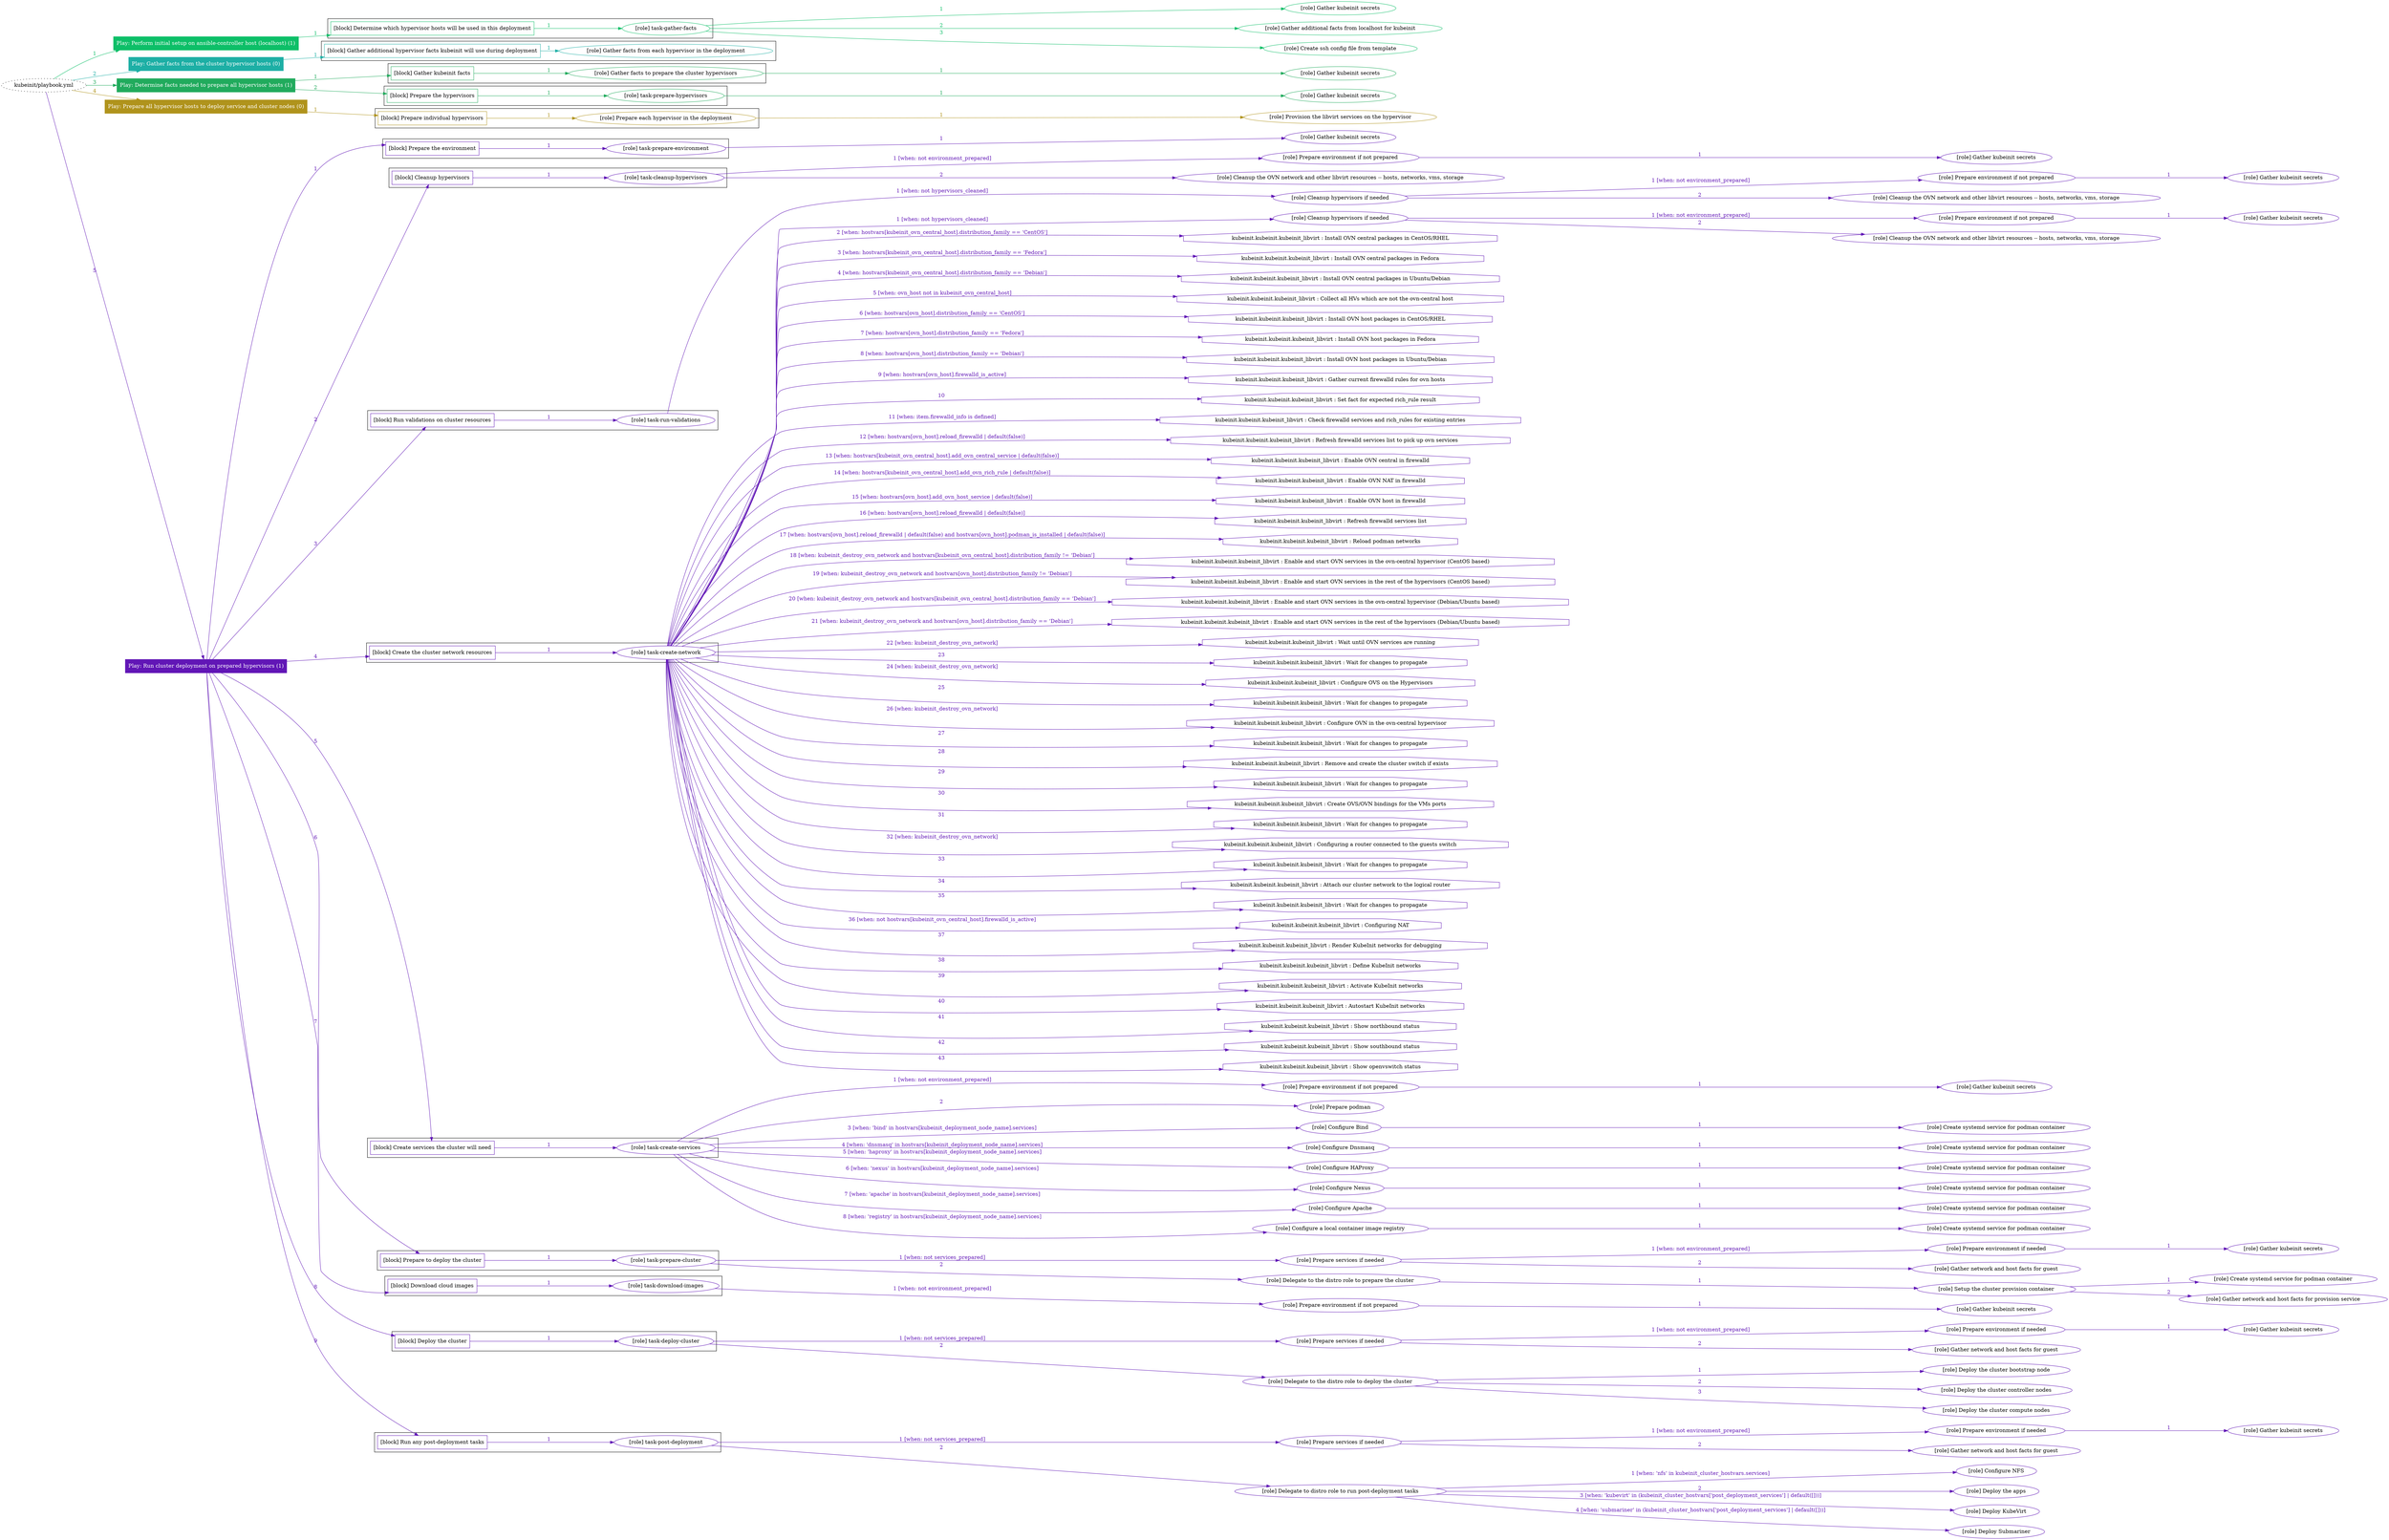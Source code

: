 digraph {
	graph [concentrate=true ordering=in rankdir=LR ratio=fill]
	edge [esep=5 sep=10]
	"kubeinit/playbook.yml" [URL="/home/runner/work/kubeinit/kubeinit/kubeinit/playbook.yml" id=playbook_20a620c6 style=dotted]
	play_f1a87ed6 [label="Play: Perform initial setup on ansible-controller host (localhost) (1)" URL="/home/runner/work/kubeinit/kubeinit/kubeinit/playbook.yml" color="#0dbf68" fontcolor="#ffffff" id=play_f1a87ed6 shape=box style=filled tooltip=localhost]
	"kubeinit/playbook.yml" -> play_f1a87ed6 [label="1 " color="#0dbf68" fontcolor="#0dbf68" id=edge_857baa4c labeltooltip="1 " tooltip="1 "]
	subgraph "Gather kubeinit secrets" {
		role_d7a49b61 [label="[role] Gather kubeinit secrets" URL="/home/runner/.ansible/collections/ansible_collections/kubeinit/kubeinit/roles/kubeinit_prepare/tasks/build_hypervisors_group.yml" color="#0dbf68" id=role_d7a49b61 tooltip="Gather kubeinit secrets"]
	}
	subgraph "Gather additional facts from localhost for kubeinit" {
		role_04887798 [label="[role] Gather additional facts from localhost for kubeinit" URL="/home/runner/.ansible/collections/ansible_collections/kubeinit/kubeinit/roles/kubeinit_prepare/tasks/build_hypervisors_group.yml" color="#0dbf68" id=role_04887798 tooltip="Gather additional facts from localhost for kubeinit"]
	}
	subgraph "Create ssh config file from template" {
		role_bab98cdc [label="[role] Create ssh config file from template" URL="/home/runner/.ansible/collections/ansible_collections/kubeinit/kubeinit/roles/kubeinit_prepare/tasks/build_hypervisors_group.yml" color="#0dbf68" id=role_bab98cdc tooltip="Create ssh config file from template"]
	}
	subgraph "task-gather-facts" {
		role_82d8a939 [label="[role] task-gather-facts" URL="/home/runner/work/kubeinit/kubeinit/kubeinit/playbook.yml" color="#0dbf68" id=role_82d8a939 tooltip="task-gather-facts"]
		role_82d8a939 -> role_d7a49b61 [label="1 " color="#0dbf68" fontcolor="#0dbf68" id=edge_cd4cbaf2 labeltooltip="1 " tooltip="1 "]
		role_82d8a939 -> role_04887798 [label="2 " color="#0dbf68" fontcolor="#0dbf68" id=edge_cb3a5ada labeltooltip="2 " tooltip="2 "]
		role_82d8a939 -> role_bab98cdc [label="3 " color="#0dbf68" fontcolor="#0dbf68" id=edge_6f1dd664 labeltooltip="3 " tooltip="3 "]
	}
	subgraph "Play: Perform initial setup on ansible-controller host (localhost) (1)" {
		play_f1a87ed6 -> block_356d109a [label=1 color="#0dbf68" fontcolor="#0dbf68" id=edge_e5e4a2d3 labeltooltip=1 tooltip=1]
		subgraph cluster_block_356d109a {
			block_356d109a [label="[block] Determine which hypervisor hosts will be used in this deployment" URL="/home/runner/work/kubeinit/kubeinit/kubeinit/playbook.yml" color="#0dbf68" id=block_356d109a labeltooltip="Determine which hypervisor hosts will be used in this deployment" shape=box tooltip="Determine which hypervisor hosts will be used in this deployment"]
			block_356d109a -> role_82d8a939 [label="1 " color="#0dbf68" fontcolor="#0dbf68" id=edge_a7815218 labeltooltip="1 " tooltip="1 "]
		}
	}
	play_204057fb [label="Play: Gather facts from the cluster hypervisor hosts (0)" URL="/home/runner/work/kubeinit/kubeinit/kubeinit/playbook.yml" color="#1dafa5" fontcolor="#ffffff" id=play_204057fb shape=box style=filled tooltip="Play: Gather facts from the cluster hypervisor hosts (0)"]
	"kubeinit/playbook.yml" -> play_204057fb [label="2 " color="#1dafa5" fontcolor="#1dafa5" id=edge_1c7c350a labeltooltip="2 " tooltip="2 "]
	subgraph "Gather facts from each hypervisor in the deployment" {
		role_ca868956 [label="[role] Gather facts from each hypervisor in the deployment" URL="/home/runner/work/kubeinit/kubeinit/kubeinit/playbook.yml" color="#1dafa5" id=role_ca868956 tooltip="Gather facts from each hypervisor in the deployment"]
	}
	subgraph "Play: Gather facts from the cluster hypervisor hosts (0)" {
		play_204057fb -> block_6ae8c24a [label=1 color="#1dafa5" fontcolor="#1dafa5" id=edge_0bd96571 labeltooltip=1 tooltip=1]
		subgraph cluster_block_6ae8c24a {
			block_6ae8c24a [label="[block] Gather additional hypervisor facts kubeinit will use during deployment" URL="/home/runner/work/kubeinit/kubeinit/kubeinit/playbook.yml" color="#1dafa5" id=block_6ae8c24a labeltooltip="Gather additional hypervisor facts kubeinit will use during deployment" shape=box tooltip="Gather additional hypervisor facts kubeinit will use during deployment"]
			block_6ae8c24a -> role_ca868956 [label="1 " color="#1dafa5" fontcolor="#1dafa5" id=edge_e1a09685 labeltooltip="1 " tooltip="1 "]
		}
	}
	play_31c57b19 [label="Play: Determine facts needed to prepare all hypervisor hosts (1)" URL="/home/runner/work/kubeinit/kubeinit/kubeinit/playbook.yml" color="#21ab5d" fontcolor="#ffffff" id=play_31c57b19 shape=box style=filled tooltip=localhost]
	"kubeinit/playbook.yml" -> play_31c57b19 [label="3 " color="#21ab5d" fontcolor="#21ab5d" id=edge_bbe67517 labeltooltip="3 " tooltip="3 "]
	subgraph "Gather kubeinit secrets" {
		role_6c93824a [label="[role] Gather kubeinit secrets" URL="/home/runner/.ansible/collections/ansible_collections/kubeinit/kubeinit/roles/kubeinit_prepare/tasks/gather_kubeinit_facts.yml" color="#21ab5d" id=role_6c93824a tooltip="Gather kubeinit secrets"]
	}
	subgraph "Gather facts to prepare the cluster hypervisors" {
		role_448e50de [label="[role] Gather facts to prepare the cluster hypervisors" URL="/home/runner/work/kubeinit/kubeinit/kubeinit/playbook.yml" color="#21ab5d" id=role_448e50de tooltip="Gather facts to prepare the cluster hypervisors"]
		role_448e50de -> role_6c93824a [label="1 " color="#21ab5d" fontcolor="#21ab5d" id=edge_82815f87 labeltooltip="1 " tooltip="1 "]
	}
	subgraph "Gather kubeinit secrets" {
		role_2f5088c8 [label="[role] Gather kubeinit secrets" URL="/home/runner/.ansible/collections/ansible_collections/kubeinit/kubeinit/roles/kubeinit_prepare/tasks/gather_kubeinit_facts.yml" color="#21ab5d" id=role_2f5088c8 tooltip="Gather kubeinit secrets"]
	}
	subgraph "task-prepare-hypervisors" {
		role_6e2674a5 [label="[role] task-prepare-hypervisors" URL="/home/runner/work/kubeinit/kubeinit/kubeinit/playbook.yml" color="#21ab5d" id=role_6e2674a5 tooltip="task-prepare-hypervisors"]
		role_6e2674a5 -> role_2f5088c8 [label="1 " color="#21ab5d" fontcolor="#21ab5d" id=edge_95c313ba labeltooltip="1 " tooltip="1 "]
	}
	subgraph "Play: Determine facts needed to prepare all hypervisor hosts (1)" {
		play_31c57b19 -> block_f5b64446 [label=1 color="#21ab5d" fontcolor="#21ab5d" id=edge_05c6c125 labeltooltip=1 tooltip=1]
		subgraph cluster_block_f5b64446 {
			block_f5b64446 [label="[block] Gather kubeinit facts" URL="/home/runner/work/kubeinit/kubeinit/kubeinit/playbook.yml" color="#21ab5d" id=block_f5b64446 labeltooltip="Gather kubeinit facts" shape=box tooltip="Gather kubeinit facts"]
			block_f5b64446 -> role_448e50de [label="1 " color="#21ab5d" fontcolor="#21ab5d" id=edge_86a1d79f labeltooltip="1 " tooltip="1 "]
		}
		play_31c57b19 -> block_c6aee93b [label=2 color="#21ab5d" fontcolor="#21ab5d" id=edge_b949ad6a labeltooltip=2 tooltip=2]
		subgraph cluster_block_c6aee93b {
			block_c6aee93b [label="[block] Prepare the hypervisors" URL="/home/runner/work/kubeinit/kubeinit/kubeinit/playbook.yml" color="#21ab5d" id=block_c6aee93b labeltooltip="Prepare the hypervisors" shape=box tooltip="Prepare the hypervisors"]
			block_c6aee93b -> role_6e2674a5 [label="1 " color="#21ab5d" fontcolor="#21ab5d" id=edge_8f9c6767 labeltooltip="1 " tooltip="1 "]
		}
	}
	play_2338d032 [label="Play: Prepare all hypervisor hosts to deploy service and cluster nodes (0)" URL="/home/runner/work/kubeinit/kubeinit/kubeinit/playbook.yml" color="#b0931c" fontcolor="#ffffff" id=play_2338d032 shape=box style=filled tooltip="Play: Prepare all hypervisor hosts to deploy service and cluster nodes (0)"]
	"kubeinit/playbook.yml" -> play_2338d032 [label="4 " color="#b0931c" fontcolor="#b0931c" id=edge_067a99f3 labeltooltip="4 " tooltip="4 "]
	subgraph "Provision the libvirt services on the hypervisor" {
		role_59ca1416 [label="[role] Provision the libvirt services on the hypervisor" URL="/home/runner/.ansible/collections/ansible_collections/kubeinit/kubeinit/roles/kubeinit_prepare/tasks/prepare_hypervisor.yml" color="#b0931c" id=role_59ca1416 tooltip="Provision the libvirt services on the hypervisor"]
	}
	subgraph "Prepare each hypervisor in the deployment" {
		role_76600739 [label="[role] Prepare each hypervisor in the deployment" URL="/home/runner/work/kubeinit/kubeinit/kubeinit/playbook.yml" color="#b0931c" id=role_76600739 tooltip="Prepare each hypervisor in the deployment"]
		role_76600739 -> role_59ca1416 [label="1 " color="#b0931c" fontcolor="#b0931c" id=edge_1f61e524 labeltooltip="1 " tooltip="1 "]
	}
	subgraph "Play: Prepare all hypervisor hosts to deploy service and cluster nodes (0)" {
		play_2338d032 -> block_7628aa46 [label=1 color="#b0931c" fontcolor="#b0931c" id=edge_fe93504d labeltooltip=1 tooltip=1]
		subgraph cluster_block_7628aa46 {
			block_7628aa46 [label="[block] Prepare individual hypervisors" URL="/home/runner/work/kubeinit/kubeinit/kubeinit/playbook.yml" color="#b0931c" id=block_7628aa46 labeltooltip="Prepare individual hypervisors" shape=box tooltip="Prepare individual hypervisors"]
			block_7628aa46 -> role_76600739 [label="1 " color="#b0931c" fontcolor="#b0931c" id=edge_5bdfbe55 labeltooltip="1 " tooltip="1 "]
		}
	}
	play_c0f357d0 [label="Play: Run cluster deployment on prepared hypervisors (1)" URL="/home/runner/work/kubeinit/kubeinit/kubeinit/playbook.yml" color="#6116b6" fontcolor="#ffffff" id=play_c0f357d0 shape=box style=filled tooltip=localhost]
	"kubeinit/playbook.yml" -> play_c0f357d0 [label="5 " color="#6116b6" fontcolor="#6116b6" id=edge_c2b83051 labeltooltip="5 " tooltip="5 "]
	subgraph "Gather kubeinit secrets" {
		role_6d9139f4 [label="[role] Gather kubeinit secrets" URL="/home/runner/.ansible/collections/ansible_collections/kubeinit/kubeinit/roles/kubeinit_prepare/tasks/gather_kubeinit_facts.yml" color="#6116b6" id=role_6d9139f4 tooltip="Gather kubeinit secrets"]
	}
	subgraph "task-prepare-environment" {
		role_8816d000 [label="[role] task-prepare-environment" URL="/home/runner/work/kubeinit/kubeinit/kubeinit/playbook.yml" color="#6116b6" id=role_8816d000 tooltip="task-prepare-environment"]
		role_8816d000 -> role_6d9139f4 [label="1 " color="#6116b6" fontcolor="#6116b6" id=edge_5684a2b3 labeltooltip="1 " tooltip="1 "]
	}
	subgraph "Gather kubeinit secrets" {
		role_36a09dc9 [label="[role] Gather kubeinit secrets" URL="/home/runner/.ansible/collections/ansible_collections/kubeinit/kubeinit/roles/kubeinit_prepare/tasks/gather_kubeinit_facts.yml" color="#6116b6" id=role_36a09dc9 tooltip="Gather kubeinit secrets"]
	}
	subgraph "Prepare environment if not prepared" {
		role_1838630f [label="[role] Prepare environment if not prepared" URL="/home/runner/.ansible/collections/ansible_collections/kubeinit/kubeinit/roles/kubeinit_prepare/tasks/cleanup_hypervisors.yml" color="#6116b6" id=role_1838630f tooltip="Prepare environment if not prepared"]
		role_1838630f -> role_36a09dc9 [label="1 " color="#6116b6" fontcolor="#6116b6" id=edge_671038b3 labeltooltip="1 " tooltip="1 "]
	}
	subgraph "Cleanup the OVN network and other libvirt resources -- hosts, networks, vms, storage" {
		role_a001b95c [label="[role] Cleanup the OVN network and other libvirt resources -- hosts, networks, vms, storage" URL="/home/runner/.ansible/collections/ansible_collections/kubeinit/kubeinit/roles/kubeinit_prepare/tasks/cleanup_hypervisors.yml" color="#6116b6" id=role_a001b95c tooltip="Cleanup the OVN network and other libvirt resources -- hosts, networks, vms, storage"]
	}
	subgraph "task-cleanup-hypervisors" {
		role_f098aa31 [label="[role] task-cleanup-hypervisors" URL="/home/runner/work/kubeinit/kubeinit/kubeinit/playbook.yml" color="#6116b6" id=role_f098aa31 tooltip="task-cleanup-hypervisors"]
		role_f098aa31 -> role_1838630f [label="1 [when: not environment_prepared]" color="#6116b6" fontcolor="#6116b6" id=edge_46ccebd5 labeltooltip="1 [when: not environment_prepared]" tooltip="1 [when: not environment_prepared]"]
		role_f098aa31 -> role_a001b95c [label="2 " color="#6116b6" fontcolor="#6116b6" id=edge_50c59f88 labeltooltip="2 " tooltip="2 "]
	}
	subgraph "Gather kubeinit secrets" {
		role_8e13e29e [label="[role] Gather kubeinit secrets" URL="/home/runner/.ansible/collections/ansible_collections/kubeinit/kubeinit/roles/kubeinit_prepare/tasks/gather_kubeinit_facts.yml" color="#6116b6" id=role_8e13e29e tooltip="Gather kubeinit secrets"]
	}
	subgraph "Prepare environment if not prepared" {
		role_b1add850 [label="[role] Prepare environment if not prepared" URL="/home/runner/.ansible/collections/ansible_collections/kubeinit/kubeinit/roles/kubeinit_prepare/tasks/cleanup_hypervisors.yml" color="#6116b6" id=role_b1add850 tooltip="Prepare environment if not prepared"]
		role_b1add850 -> role_8e13e29e [label="1 " color="#6116b6" fontcolor="#6116b6" id=edge_c5866150 labeltooltip="1 " tooltip="1 "]
	}
	subgraph "Cleanup the OVN network and other libvirt resources -- hosts, networks, vms, storage" {
		role_3fcb5ea9 [label="[role] Cleanup the OVN network and other libvirt resources -- hosts, networks, vms, storage" URL="/home/runner/.ansible/collections/ansible_collections/kubeinit/kubeinit/roles/kubeinit_prepare/tasks/cleanup_hypervisors.yml" color="#6116b6" id=role_3fcb5ea9 tooltip="Cleanup the OVN network and other libvirt resources -- hosts, networks, vms, storage"]
	}
	subgraph "Cleanup hypervisors if needed" {
		role_8e5d486e [label="[role] Cleanup hypervisors if needed" URL="/home/runner/.ansible/collections/ansible_collections/kubeinit/kubeinit/roles/kubeinit_validations/tasks/main.yml" color="#6116b6" id=role_8e5d486e tooltip="Cleanup hypervisors if needed"]
		role_8e5d486e -> role_b1add850 [label="1 [when: not environment_prepared]" color="#6116b6" fontcolor="#6116b6" id=edge_7905d58b labeltooltip="1 [when: not environment_prepared]" tooltip="1 [when: not environment_prepared]"]
		role_8e5d486e -> role_3fcb5ea9 [label="2 " color="#6116b6" fontcolor="#6116b6" id=edge_83f52559 labeltooltip="2 " tooltip="2 "]
	}
	subgraph "task-run-validations" {
		role_364704ec [label="[role] task-run-validations" URL="/home/runner/work/kubeinit/kubeinit/kubeinit/playbook.yml" color="#6116b6" id=role_364704ec tooltip="task-run-validations"]
		role_364704ec -> role_8e5d486e [label="1 [when: not hypervisors_cleaned]" color="#6116b6" fontcolor="#6116b6" id=edge_42a0d41e labeltooltip="1 [when: not hypervisors_cleaned]" tooltip="1 [when: not hypervisors_cleaned]"]
	}
	subgraph "Gather kubeinit secrets" {
		role_90ec917f [label="[role] Gather kubeinit secrets" URL="/home/runner/.ansible/collections/ansible_collections/kubeinit/kubeinit/roles/kubeinit_prepare/tasks/gather_kubeinit_facts.yml" color="#6116b6" id=role_90ec917f tooltip="Gather kubeinit secrets"]
	}
	subgraph "Prepare environment if not prepared" {
		role_095edd08 [label="[role] Prepare environment if not prepared" URL="/home/runner/.ansible/collections/ansible_collections/kubeinit/kubeinit/roles/kubeinit_prepare/tasks/cleanup_hypervisors.yml" color="#6116b6" id=role_095edd08 tooltip="Prepare environment if not prepared"]
		role_095edd08 -> role_90ec917f [label="1 " color="#6116b6" fontcolor="#6116b6" id=edge_2fa0342c labeltooltip="1 " tooltip="1 "]
	}
	subgraph "Cleanup the OVN network and other libvirt resources -- hosts, networks, vms, storage" {
		role_900aea9f [label="[role] Cleanup the OVN network and other libvirt resources -- hosts, networks, vms, storage" URL="/home/runner/.ansible/collections/ansible_collections/kubeinit/kubeinit/roles/kubeinit_prepare/tasks/cleanup_hypervisors.yml" color="#6116b6" id=role_900aea9f tooltip="Cleanup the OVN network and other libvirt resources -- hosts, networks, vms, storage"]
	}
	subgraph "Cleanup hypervisors if needed" {
		role_fbe6d1d8 [label="[role] Cleanup hypervisors if needed" URL="/home/runner/.ansible/collections/ansible_collections/kubeinit/kubeinit/roles/kubeinit_libvirt/tasks/create_network.yml" color="#6116b6" id=role_fbe6d1d8 tooltip="Cleanup hypervisors if needed"]
		role_fbe6d1d8 -> role_095edd08 [label="1 [when: not environment_prepared]" color="#6116b6" fontcolor="#6116b6" id=edge_66c1d9d1 labeltooltip="1 [when: not environment_prepared]" tooltip="1 [when: not environment_prepared]"]
		role_fbe6d1d8 -> role_900aea9f [label="2 " color="#6116b6" fontcolor="#6116b6" id=edge_cad3fb5b labeltooltip="2 " tooltip="2 "]
	}
	subgraph "task-create-network" {
		role_dc7afc86 [label="[role] task-create-network" URL="/home/runner/work/kubeinit/kubeinit/kubeinit/playbook.yml" color="#6116b6" id=role_dc7afc86 tooltip="task-create-network"]
		role_dc7afc86 -> role_fbe6d1d8 [label="1 [when: not hypervisors_cleaned]" color="#6116b6" fontcolor="#6116b6" id=edge_282f4c25 labeltooltip="1 [when: not hypervisors_cleaned]" tooltip="1 [when: not hypervisors_cleaned]"]
		task_d400460e [label="kubeinit.kubeinit.kubeinit_libvirt : Install OVN central packages in CentOS/RHEL" URL="/home/runner/.ansible/collections/ansible_collections/kubeinit/kubeinit/roles/kubeinit_libvirt/tasks/create_network.yml" color="#6116b6" id=task_d400460e shape=octagon tooltip="kubeinit.kubeinit.kubeinit_libvirt : Install OVN central packages in CentOS/RHEL"]
		role_dc7afc86 -> task_d400460e [label="2 [when: hostvars[kubeinit_ovn_central_host].distribution_family == 'CentOS']" color="#6116b6" fontcolor="#6116b6" id=edge_6ed59f58 labeltooltip="2 [when: hostvars[kubeinit_ovn_central_host].distribution_family == 'CentOS']" tooltip="2 [when: hostvars[kubeinit_ovn_central_host].distribution_family == 'CentOS']"]
		task_8cf0ddb8 [label="kubeinit.kubeinit.kubeinit_libvirt : Install OVN central packages in Fedora" URL="/home/runner/.ansible/collections/ansible_collections/kubeinit/kubeinit/roles/kubeinit_libvirt/tasks/create_network.yml" color="#6116b6" id=task_8cf0ddb8 shape=octagon tooltip="kubeinit.kubeinit.kubeinit_libvirt : Install OVN central packages in Fedora"]
		role_dc7afc86 -> task_8cf0ddb8 [label="3 [when: hostvars[kubeinit_ovn_central_host].distribution_family == 'Fedora']" color="#6116b6" fontcolor="#6116b6" id=edge_6f56dd39 labeltooltip="3 [when: hostvars[kubeinit_ovn_central_host].distribution_family == 'Fedora']" tooltip="3 [when: hostvars[kubeinit_ovn_central_host].distribution_family == 'Fedora']"]
		task_df089365 [label="kubeinit.kubeinit.kubeinit_libvirt : Install OVN central packages in Ubuntu/Debian" URL="/home/runner/.ansible/collections/ansible_collections/kubeinit/kubeinit/roles/kubeinit_libvirt/tasks/create_network.yml" color="#6116b6" id=task_df089365 shape=octagon tooltip="kubeinit.kubeinit.kubeinit_libvirt : Install OVN central packages in Ubuntu/Debian"]
		role_dc7afc86 -> task_df089365 [label="4 [when: hostvars[kubeinit_ovn_central_host].distribution_family == 'Debian']" color="#6116b6" fontcolor="#6116b6" id=edge_cb02b450 labeltooltip="4 [when: hostvars[kubeinit_ovn_central_host].distribution_family == 'Debian']" tooltip="4 [when: hostvars[kubeinit_ovn_central_host].distribution_family == 'Debian']"]
		task_17f6a417 [label="kubeinit.kubeinit.kubeinit_libvirt : Collect all HVs which are not the ovn-central host" URL="/home/runner/.ansible/collections/ansible_collections/kubeinit/kubeinit/roles/kubeinit_libvirt/tasks/create_network.yml" color="#6116b6" id=task_17f6a417 shape=octagon tooltip="kubeinit.kubeinit.kubeinit_libvirt : Collect all HVs which are not the ovn-central host"]
		role_dc7afc86 -> task_17f6a417 [label="5 [when: ovn_host not in kubeinit_ovn_central_host]" color="#6116b6" fontcolor="#6116b6" id=edge_843aac5d labeltooltip="5 [when: ovn_host not in kubeinit_ovn_central_host]" tooltip="5 [when: ovn_host not in kubeinit_ovn_central_host]"]
		task_6c40e75f [label="kubeinit.kubeinit.kubeinit_libvirt : Install OVN host packages in CentOS/RHEL" URL="/home/runner/.ansible/collections/ansible_collections/kubeinit/kubeinit/roles/kubeinit_libvirt/tasks/create_network.yml" color="#6116b6" id=task_6c40e75f shape=octagon tooltip="kubeinit.kubeinit.kubeinit_libvirt : Install OVN host packages in CentOS/RHEL"]
		role_dc7afc86 -> task_6c40e75f [label="6 [when: hostvars[ovn_host].distribution_family == 'CentOS']" color="#6116b6" fontcolor="#6116b6" id=edge_b1efd70a labeltooltip="6 [when: hostvars[ovn_host].distribution_family == 'CentOS']" tooltip="6 [when: hostvars[ovn_host].distribution_family == 'CentOS']"]
		task_0f96c591 [label="kubeinit.kubeinit.kubeinit_libvirt : Install OVN host packages in Fedora" URL="/home/runner/.ansible/collections/ansible_collections/kubeinit/kubeinit/roles/kubeinit_libvirt/tasks/create_network.yml" color="#6116b6" id=task_0f96c591 shape=octagon tooltip="kubeinit.kubeinit.kubeinit_libvirt : Install OVN host packages in Fedora"]
		role_dc7afc86 -> task_0f96c591 [label="7 [when: hostvars[ovn_host].distribution_family == 'Fedora']" color="#6116b6" fontcolor="#6116b6" id=edge_e7c21cc9 labeltooltip="7 [when: hostvars[ovn_host].distribution_family == 'Fedora']" tooltip="7 [when: hostvars[ovn_host].distribution_family == 'Fedora']"]
		task_f37c7a15 [label="kubeinit.kubeinit.kubeinit_libvirt : Install OVN host packages in Ubuntu/Debian" URL="/home/runner/.ansible/collections/ansible_collections/kubeinit/kubeinit/roles/kubeinit_libvirt/tasks/create_network.yml" color="#6116b6" id=task_f37c7a15 shape=octagon tooltip="kubeinit.kubeinit.kubeinit_libvirt : Install OVN host packages in Ubuntu/Debian"]
		role_dc7afc86 -> task_f37c7a15 [label="8 [when: hostvars[ovn_host].distribution_family == 'Debian']" color="#6116b6" fontcolor="#6116b6" id=edge_50c45677 labeltooltip="8 [when: hostvars[ovn_host].distribution_family == 'Debian']" tooltip="8 [when: hostvars[ovn_host].distribution_family == 'Debian']"]
		task_5e7743cf [label="kubeinit.kubeinit.kubeinit_libvirt : Gather current firewalld rules for ovn hosts" URL="/home/runner/.ansible/collections/ansible_collections/kubeinit/kubeinit/roles/kubeinit_libvirt/tasks/create_network.yml" color="#6116b6" id=task_5e7743cf shape=octagon tooltip="kubeinit.kubeinit.kubeinit_libvirt : Gather current firewalld rules for ovn hosts"]
		role_dc7afc86 -> task_5e7743cf [label="9 [when: hostvars[ovn_host].firewalld_is_active]" color="#6116b6" fontcolor="#6116b6" id=edge_ea5beb99 labeltooltip="9 [when: hostvars[ovn_host].firewalld_is_active]" tooltip="9 [when: hostvars[ovn_host].firewalld_is_active]"]
		task_576e863b [label="kubeinit.kubeinit.kubeinit_libvirt : Set fact for expected rich_rule result" URL="/home/runner/.ansible/collections/ansible_collections/kubeinit/kubeinit/roles/kubeinit_libvirt/tasks/create_network.yml" color="#6116b6" id=task_576e863b shape=octagon tooltip="kubeinit.kubeinit.kubeinit_libvirt : Set fact for expected rich_rule result"]
		role_dc7afc86 -> task_576e863b [label="10 " color="#6116b6" fontcolor="#6116b6" id=edge_ead463d5 labeltooltip="10 " tooltip="10 "]
		task_dc008365 [label="kubeinit.kubeinit.kubeinit_libvirt : Check firewalld services and rich_rules for existing entries" URL="/home/runner/.ansible/collections/ansible_collections/kubeinit/kubeinit/roles/kubeinit_libvirt/tasks/create_network.yml" color="#6116b6" id=task_dc008365 shape=octagon tooltip="kubeinit.kubeinit.kubeinit_libvirt : Check firewalld services and rich_rules for existing entries"]
		role_dc7afc86 -> task_dc008365 [label="11 [when: item.firewalld_info is defined]" color="#6116b6" fontcolor="#6116b6" id=edge_188d44b1 labeltooltip="11 [when: item.firewalld_info is defined]" tooltip="11 [when: item.firewalld_info is defined]"]
		task_09c687cf [label="kubeinit.kubeinit.kubeinit_libvirt : Refresh firewalld services list to pick up ovn services" URL="/home/runner/.ansible/collections/ansible_collections/kubeinit/kubeinit/roles/kubeinit_libvirt/tasks/create_network.yml" color="#6116b6" id=task_09c687cf shape=octagon tooltip="kubeinit.kubeinit.kubeinit_libvirt : Refresh firewalld services list to pick up ovn services"]
		role_dc7afc86 -> task_09c687cf [label="12 [when: hostvars[ovn_host].reload_firewalld | default(false)]" color="#6116b6" fontcolor="#6116b6" id=edge_551ad4ba labeltooltip="12 [when: hostvars[ovn_host].reload_firewalld | default(false)]" tooltip="12 [when: hostvars[ovn_host].reload_firewalld | default(false)]"]
		task_b65bd5ac [label="kubeinit.kubeinit.kubeinit_libvirt : Enable OVN central in firewalld" URL="/home/runner/.ansible/collections/ansible_collections/kubeinit/kubeinit/roles/kubeinit_libvirt/tasks/create_network.yml" color="#6116b6" id=task_b65bd5ac shape=octagon tooltip="kubeinit.kubeinit.kubeinit_libvirt : Enable OVN central in firewalld"]
		role_dc7afc86 -> task_b65bd5ac [label="13 [when: hostvars[kubeinit_ovn_central_host].add_ovn_central_service | default(false)]" color="#6116b6" fontcolor="#6116b6" id=edge_11570e2b labeltooltip="13 [when: hostvars[kubeinit_ovn_central_host].add_ovn_central_service | default(false)]" tooltip="13 [when: hostvars[kubeinit_ovn_central_host].add_ovn_central_service | default(false)]"]
		task_48da0c71 [label="kubeinit.kubeinit.kubeinit_libvirt : Enable OVN NAT in firewalld" URL="/home/runner/.ansible/collections/ansible_collections/kubeinit/kubeinit/roles/kubeinit_libvirt/tasks/create_network.yml" color="#6116b6" id=task_48da0c71 shape=octagon tooltip="kubeinit.kubeinit.kubeinit_libvirt : Enable OVN NAT in firewalld"]
		role_dc7afc86 -> task_48da0c71 [label="14 [when: hostvars[kubeinit_ovn_central_host].add_ovn_rich_rule | default(false)]" color="#6116b6" fontcolor="#6116b6" id=edge_b52aca3a labeltooltip="14 [when: hostvars[kubeinit_ovn_central_host].add_ovn_rich_rule | default(false)]" tooltip="14 [when: hostvars[kubeinit_ovn_central_host].add_ovn_rich_rule | default(false)]"]
		task_f968c818 [label="kubeinit.kubeinit.kubeinit_libvirt : Enable OVN host in firewalld" URL="/home/runner/.ansible/collections/ansible_collections/kubeinit/kubeinit/roles/kubeinit_libvirt/tasks/create_network.yml" color="#6116b6" id=task_f968c818 shape=octagon tooltip="kubeinit.kubeinit.kubeinit_libvirt : Enable OVN host in firewalld"]
		role_dc7afc86 -> task_f968c818 [label="15 [when: hostvars[ovn_host].add_ovn_host_service | default(false)]" color="#6116b6" fontcolor="#6116b6" id=edge_4201a4d6 labeltooltip="15 [when: hostvars[ovn_host].add_ovn_host_service | default(false)]" tooltip="15 [when: hostvars[ovn_host].add_ovn_host_service | default(false)]"]
		task_3c0cb7a9 [label="kubeinit.kubeinit.kubeinit_libvirt : Refresh firewalld services list" URL="/home/runner/.ansible/collections/ansible_collections/kubeinit/kubeinit/roles/kubeinit_libvirt/tasks/create_network.yml" color="#6116b6" id=task_3c0cb7a9 shape=octagon tooltip="kubeinit.kubeinit.kubeinit_libvirt : Refresh firewalld services list"]
		role_dc7afc86 -> task_3c0cb7a9 [label="16 [when: hostvars[ovn_host].reload_firewalld | default(false)]" color="#6116b6" fontcolor="#6116b6" id=edge_8d4e912c labeltooltip="16 [when: hostvars[ovn_host].reload_firewalld | default(false)]" tooltip="16 [when: hostvars[ovn_host].reload_firewalld | default(false)]"]
		task_f5daebb8 [label="kubeinit.kubeinit.kubeinit_libvirt : Reload podman networks" URL="/home/runner/.ansible/collections/ansible_collections/kubeinit/kubeinit/roles/kubeinit_libvirt/tasks/create_network.yml" color="#6116b6" id=task_f5daebb8 shape=octagon tooltip="kubeinit.kubeinit.kubeinit_libvirt : Reload podman networks"]
		role_dc7afc86 -> task_f5daebb8 [label="17 [when: hostvars[ovn_host].reload_firewalld | default(false) and hostvars[ovn_host].podman_is_installed | default(false)]" color="#6116b6" fontcolor="#6116b6" id=edge_2dd044d3 labeltooltip="17 [when: hostvars[ovn_host].reload_firewalld | default(false) and hostvars[ovn_host].podman_is_installed | default(false)]" tooltip="17 [when: hostvars[ovn_host].reload_firewalld | default(false) and hostvars[ovn_host].podman_is_installed | default(false)]"]
		task_3af3c180 [label="kubeinit.kubeinit.kubeinit_libvirt : Enable and start OVN services in the ovn-central hypervisor (CentOS based)" URL="/home/runner/.ansible/collections/ansible_collections/kubeinit/kubeinit/roles/kubeinit_libvirt/tasks/create_network.yml" color="#6116b6" id=task_3af3c180 shape=octagon tooltip="kubeinit.kubeinit.kubeinit_libvirt : Enable and start OVN services in the ovn-central hypervisor (CentOS based)"]
		role_dc7afc86 -> task_3af3c180 [label="18 [when: kubeinit_destroy_ovn_network and hostvars[kubeinit_ovn_central_host].distribution_family != 'Debian']" color="#6116b6" fontcolor="#6116b6" id=edge_0e1757d7 labeltooltip="18 [when: kubeinit_destroy_ovn_network and hostvars[kubeinit_ovn_central_host].distribution_family != 'Debian']" tooltip="18 [when: kubeinit_destroy_ovn_network and hostvars[kubeinit_ovn_central_host].distribution_family != 'Debian']"]
		task_780791e4 [label="kubeinit.kubeinit.kubeinit_libvirt : Enable and start OVN services in the rest of the hypervisors (CentOS based)" URL="/home/runner/.ansible/collections/ansible_collections/kubeinit/kubeinit/roles/kubeinit_libvirt/tasks/create_network.yml" color="#6116b6" id=task_780791e4 shape=octagon tooltip="kubeinit.kubeinit.kubeinit_libvirt : Enable and start OVN services in the rest of the hypervisors (CentOS based)"]
		role_dc7afc86 -> task_780791e4 [label="19 [when: kubeinit_destroy_ovn_network and hostvars[ovn_host].distribution_family != 'Debian']" color="#6116b6" fontcolor="#6116b6" id=edge_c400fcb7 labeltooltip="19 [when: kubeinit_destroy_ovn_network and hostvars[ovn_host].distribution_family != 'Debian']" tooltip="19 [when: kubeinit_destroy_ovn_network and hostvars[ovn_host].distribution_family != 'Debian']"]
		task_0a78b02f [label="kubeinit.kubeinit.kubeinit_libvirt : Enable and start OVN services in the ovn-central hypervisor (Debian/Ubuntu based)" URL="/home/runner/.ansible/collections/ansible_collections/kubeinit/kubeinit/roles/kubeinit_libvirt/tasks/create_network.yml" color="#6116b6" id=task_0a78b02f shape=octagon tooltip="kubeinit.kubeinit.kubeinit_libvirt : Enable and start OVN services in the ovn-central hypervisor (Debian/Ubuntu based)"]
		role_dc7afc86 -> task_0a78b02f [label="20 [when: kubeinit_destroy_ovn_network and hostvars[kubeinit_ovn_central_host].distribution_family == 'Debian']" color="#6116b6" fontcolor="#6116b6" id=edge_c8198976 labeltooltip="20 [when: kubeinit_destroy_ovn_network and hostvars[kubeinit_ovn_central_host].distribution_family == 'Debian']" tooltip="20 [when: kubeinit_destroy_ovn_network and hostvars[kubeinit_ovn_central_host].distribution_family == 'Debian']"]
		task_715a46f2 [label="kubeinit.kubeinit.kubeinit_libvirt : Enable and start OVN services in the rest of the hypervisors (Debian/Ubuntu based)" URL="/home/runner/.ansible/collections/ansible_collections/kubeinit/kubeinit/roles/kubeinit_libvirt/tasks/create_network.yml" color="#6116b6" id=task_715a46f2 shape=octagon tooltip="kubeinit.kubeinit.kubeinit_libvirt : Enable and start OVN services in the rest of the hypervisors (Debian/Ubuntu based)"]
		role_dc7afc86 -> task_715a46f2 [label="21 [when: kubeinit_destroy_ovn_network and hostvars[ovn_host].distribution_family == 'Debian']" color="#6116b6" fontcolor="#6116b6" id=edge_859475c2 labeltooltip="21 [when: kubeinit_destroy_ovn_network and hostvars[ovn_host].distribution_family == 'Debian']" tooltip="21 [when: kubeinit_destroy_ovn_network and hostvars[ovn_host].distribution_family == 'Debian']"]
		task_844b17ba [label="kubeinit.kubeinit.kubeinit_libvirt : Wait until OVN services are running" URL="/home/runner/.ansible/collections/ansible_collections/kubeinit/kubeinit/roles/kubeinit_libvirt/tasks/create_network.yml" color="#6116b6" id=task_844b17ba shape=octagon tooltip="kubeinit.kubeinit.kubeinit_libvirt : Wait until OVN services are running"]
		role_dc7afc86 -> task_844b17ba [label="22 [when: kubeinit_destroy_ovn_network]" color="#6116b6" fontcolor="#6116b6" id=edge_2fd46f72 labeltooltip="22 [when: kubeinit_destroy_ovn_network]" tooltip="22 [when: kubeinit_destroy_ovn_network]"]
		task_5b64f448 [label="kubeinit.kubeinit.kubeinit_libvirt : Wait for changes to propagate" URL="/home/runner/.ansible/collections/ansible_collections/kubeinit/kubeinit/roles/kubeinit_libvirt/tasks/create_network.yml" color="#6116b6" id=task_5b64f448 shape=octagon tooltip="kubeinit.kubeinit.kubeinit_libvirt : Wait for changes to propagate"]
		role_dc7afc86 -> task_5b64f448 [label="23 " color="#6116b6" fontcolor="#6116b6" id=edge_1c2e012c labeltooltip="23 " tooltip="23 "]
		task_457088d5 [label="kubeinit.kubeinit.kubeinit_libvirt : Configure OVS on the Hypervisors" URL="/home/runner/.ansible/collections/ansible_collections/kubeinit/kubeinit/roles/kubeinit_libvirt/tasks/create_network.yml" color="#6116b6" id=task_457088d5 shape=octagon tooltip="kubeinit.kubeinit.kubeinit_libvirt : Configure OVS on the Hypervisors"]
		role_dc7afc86 -> task_457088d5 [label="24 [when: kubeinit_destroy_ovn_network]" color="#6116b6" fontcolor="#6116b6" id=edge_00ea4069 labeltooltip="24 [when: kubeinit_destroy_ovn_network]" tooltip="24 [when: kubeinit_destroy_ovn_network]"]
		task_59d1a127 [label="kubeinit.kubeinit.kubeinit_libvirt : Wait for changes to propagate" URL="/home/runner/.ansible/collections/ansible_collections/kubeinit/kubeinit/roles/kubeinit_libvirt/tasks/create_network.yml" color="#6116b6" id=task_59d1a127 shape=octagon tooltip="kubeinit.kubeinit.kubeinit_libvirt : Wait for changes to propagate"]
		role_dc7afc86 -> task_59d1a127 [label="25 " color="#6116b6" fontcolor="#6116b6" id=edge_79fea367 labeltooltip="25 " tooltip="25 "]
		task_bc25572a [label="kubeinit.kubeinit.kubeinit_libvirt : Configure OVN in the ovn-central hypervisor" URL="/home/runner/.ansible/collections/ansible_collections/kubeinit/kubeinit/roles/kubeinit_libvirt/tasks/create_network.yml" color="#6116b6" id=task_bc25572a shape=octagon tooltip="kubeinit.kubeinit.kubeinit_libvirt : Configure OVN in the ovn-central hypervisor"]
		role_dc7afc86 -> task_bc25572a [label="26 [when: kubeinit_destroy_ovn_network]" color="#6116b6" fontcolor="#6116b6" id=edge_5ab0b1ca labeltooltip="26 [when: kubeinit_destroy_ovn_network]" tooltip="26 [when: kubeinit_destroy_ovn_network]"]
		task_74a38ab4 [label="kubeinit.kubeinit.kubeinit_libvirt : Wait for changes to propagate" URL="/home/runner/.ansible/collections/ansible_collections/kubeinit/kubeinit/roles/kubeinit_libvirt/tasks/create_network.yml" color="#6116b6" id=task_74a38ab4 shape=octagon tooltip="kubeinit.kubeinit.kubeinit_libvirt : Wait for changes to propagate"]
		role_dc7afc86 -> task_74a38ab4 [label="27 " color="#6116b6" fontcolor="#6116b6" id=edge_5351e913 labeltooltip="27 " tooltip="27 "]
		task_64c88984 [label="kubeinit.kubeinit.kubeinit_libvirt : Remove and create the cluster switch if exists" URL="/home/runner/.ansible/collections/ansible_collections/kubeinit/kubeinit/roles/kubeinit_libvirt/tasks/create_network.yml" color="#6116b6" id=task_64c88984 shape=octagon tooltip="kubeinit.kubeinit.kubeinit_libvirt : Remove and create the cluster switch if exists"]
		role_dc7afc86 -> task_64c88984 [label="28 " color="#6116b6" fontcolor="#6116b6" id=edge_ece908eb labeltooltip="28 " tooltip="28 "]
		task_9c99b6ca [label="kubeinit.kubeinit.kubeinit_libvirt : Wait for changes to propagate" URL="/home/runner/.ansible/collections/ansible_collections/kubeinit/kubeinit/roles/kubeinit_libvirt/tasks/create_network.yml" color="#6116b6" id=task_9c99b6ca shape=octagon tooltip="kubeinit.kubeinit.kubeinit_libvirt : Wait for changes to propagate"]
		role_dc7afc86 -> task_9c99b6ca [label="29 " color="#6116b6" fontcolor="#6116b6" id=edge_30529358 labeltooltip="29 " tooltip="29 "]
		task_c6499cb0 [label="kubeinit.kubeinit.kubeinit_libvirt : Create OVS/OVN bindings for the VMs ports" URL="/home/runner/.ansible/collections/ansible_collections/kubeinit/kubeinit/roles/kubeinit_libvirt/tasks/create_network.yml" color="#6116b6" id=task_c6499cb0 shape=octagon tooltip="kubeinit.kubeinit.kubeinit_libvirt : Create OVS/OVN bindings for the VMs ports"]
		role_dc7afc86 -> task_c6499cb0 [label="30 " color="#6116b6" fontcolor="#6116b6" id=edge_6f11a1ab labeltooltip="30 " tooltip="30 "]
		task_431a3838 [label="kubeinit.kubeinit.kubeinit_libvirt : Wait for changes to propagate" URL="/home/runner/.ansible/collections/ansible_collections/kubeinit/kubeinit/roles/kubeinit_libvirt/tasks/create_network.yml" color="#6116b6" id=task_431a3838 shape=octagon tooltip="kubeinit.kubeinit.kubeinit_libvirt : Wait for changes to propagate"]
		role_dc7afc86 -> task_431a3838 [label="31 " color="#6116b6" fontcolor="#6116b6" id=edge_9b190edf labeltooltip="31 " tooltip="31 "]
		task_f967aaf9 [label="kubeinit.kubeinit.kubeinit_libvirt : Configuring a router connected to the guests switch" URL="/home/runner/.ansible/collections/ansible_collections/kubeinit/kubeinit/roles/kubeinit_libvirt/tasks/create_network.yml" color="#6116b6" id=task_f967aaf9 shape=octagon tooltip="kubeinit.kubeinit.kubeinit_libvirt : Configuring a router connected to the guests switch"]
		role_dc7afc86 -> task_f967aaf9 [label="32 [when: kubeinit_destroy_ovn_network]" color="#6116b6" fontcolor="#6116b6" id=edge_0d68bf38 labeltooltip="32 [when: kubeinit_destroy_ovn_network]" tooltip="32 [when: kubeinit_destroy_ovn_network]"]
		task_67528912 [label="kubeinit.kubeinit.kubeinit_libvirt : Wait for changes to propagate" URL="/home/runner/.ansible/collections/ansible_collections/kubeinit/kubeinit/roles/kubeinit_libvirt/tasks/create_network.yml" color="#6116b6" id=task_67528912 shape=octagon tooltip="kubeinit.kubeinit.kubeinit_libvirt : Wait for changes to propagate"]
		role_dc7afc86 -> task_67528912 [label="33 " color="#6116b6" fontcolor="#6116b6" id=edge_4b1a6566 labeltooltip="33 " tooltip="33 "]
		task_7565838f [label="kubeinit.kubeinit.kubeinit_libvirt : Attach our cluster network to the logical router" URL="/home/runner/.ansible/collections/ansible_collections/kubeinit/kubeinit/roles/kubeinit_libvirt/tasks/create_network.yml" color="#6116b6" id=task_7565838f shape=octagon tooltip="kubeinit.kubeinit.kubeinit_libvirt : Attach our cluster network to the logical router"]
		role_dc7afc86 -> task_7565838f [label="34 " color="#6116b6" fontcolor="#6116b6" id=edge_87fe4bec labeltooltip="34 " tooltip="34 "]
		task_4dc30cad [label="kubeinit.kubeinit.kubeinit_libvirt : Wait for changes to propagate" URL="/home/runner/.ansible/collections/ansible_collections/kubeinit/kubeinit/roles/kubeinit_libvirt/tasks/create_network.yml" color="#6116b6" id=task_4dc30cad shape=octagon tooltip="kubeinit.kubeinit.kubeinit_libvirt : Wait for changes to propagate"]
		role_dc7afc86 -> task_4dc30cad [label="35 " color="#6116b6" fontcolor="#6116b6" id=edge_e8e70c62 labeltooltip="35 " tooltip="35 "]
		task_82cf064c [label="kubeinit.kubeinit.kubeinit_libvirt : Configuring NAT" URL="/home/runner/.ansible/collections/ansible_collections/kubeinit/kubeinit/roles/kubeinit_libvirt/tasks/create_network.yml" color="#6116b6" id=task_82cf064c shape=octagon tooltip="kubeinit.kubeinit.kubeinit_libvirt : Configuring NAT"]
		role_dc7afc86 -> task_82cf064c [label="36 [when: not hostvars[kubeinit_ovn_central_host].firewalld_is_active]" color="#6116b6" fontcolor="#6116b6" id=edge_a1fb5534 labeltooltip="36 [when: not hostvars[kubeinit_ovn_central_host].firewalld_is_active]" tooltip="36 [when: not hostvars[kubeinit_ovn_central_host].firewalld_is_active]"]
		task_28449f97 [label="kubeinit.kubeinit.kubeinit_libvirt : Render KubeInit networks for debugging" URL="/home/runner/.ansible/collections/ansible_collections/kubeinit/kubeinit/roles/kubeinit_libvirt/tasks/create_network.yml" color="#6116b6" id=task_28449f97 shape=octagon tooltip="kubeinit.kubeinit.kubeinit_libvirt : Render KubeInit networks for debugging"]
		role_dc7afc86 -> task_28449f97 [label="37 " color="#6116b6" fontcolor="#6116b6" id=edge_a7b771b3 labeltooltip="37 " tooltip="37 "]
		task_fce42d3c [label="kubeinit.kubeinit.kubeinit_libvirt : Define KubeInit networks" URL="/home/runner/.ansible/collections/ansible_collections/kubeinit/kubeinit/roles/kubeinit_libvirt/tasks/create_network.yml" color="#6116b6" id=task_fce42d3c shape=octagon tooltip="kubeinit.kubeinit.kubeinit_libvirt : Define KubeInit networks"]
		role_dc7afc86 -> task_fce42d3c [label="38 " color="#6116b6" fontcolor="#6116b6" id=edge_5839b19e labeltooltip="38 " tooltip="38 "]
		task_99736b97 [label="kubeinit.kubeinit.kubeinit_libvirt : Activate KubeInit networks" URL="/home/runner/.ansible/collections/ansible_collections/kubeinit/kubeinit/roles/kubeinit_libvirt/tasks/create_network.yml" color="#6116b6" id=task_99736b97 shape=octagon tooltip="kubeinit.kubeinit.kubeinit_libvirt : Activate KubeInit networks"]
		role_dc7afc86 -> task_99736b97 [label="39 " color="#6116b6" fontcolor="#6116b6" id=edge_16dadee3 labeltooltip="39 " tooltip="39 "]
		task_fe7781d2 [label="kubeinit.kubeinit.kubeinit_libvirt : Autostart KubeInit networks" URL="/home/runner/.ansible/collections/ansible_collections/kubeinit/kubeinit/roles/kubeinit_libvirt/tasks/create_network.yml" color="#6116b6" id=task_fe7781d2 shape=octagon tooltip="kubeinit.kubeinit.kubeinit_libvirt : Autostart KubeInit networks"]
		role_dc7afc86 -> task_fe7781d2 [label="40 " color="#6116b6" fontcolor="#6116b6" id=edge_69e7de8d labeltooltip="40 " tooltip="40 "]
		task_c48c8fcb [label="kubeinit.kubeinit.kubeinit_libvirt : Show northbound status" URL="/home/runner/.ansible/collections/ansible_collections/kubeinit/kubeinit/roles/kubeinit_libvirt/tasks/create_network.yml" color="#6116b6" id=task_c48c8fcb shape=octagon tooltip="kubeinit.kubeinit.kubeinit_libvirt : Show northbound status"]
		role_dc7afc86 -> task_c48c8fcb [label="41 " color="#6116b6" fontcolor="#6116b6" id=edge_8dd631f8 labeltooltip="41 " tooltip="41 "]
		task_4f3adfa9 [label="kubeinit.kubeinit.kubeinit_libvirt : Show southbound status" URL="/home/runner/.ansible/collections/ansible_collections/kubeinit/kubeinit/roles/kubeinit_libvirt/tasks/create_network.yml" color="#6116b6" id=task_4f3adfa9 shape=octagon tooltip="kubeinit.kubeinit.kubeinit_libvirt : Show southbound status"]
		role_dc7afc86 -> task_4f3adfa9 [label="42 " color="#6116b6" fontcolor="#6116b6" id=edge_e0027d2a labeltooltip="42 " tooltip="42 "]
		task_62e2e7be [label="kubeinit.kubeinit.kubeinit_libvirt : Show openvswitch status" URL="/home/runner/.ansible/collections/ansible_collections/kubeinit/kubeinit/roles/kubeinit_libvirt/tasks/create_network.yml" color="#6116b6" id=task_62e2e7be shape=octagon tooltip="kubeinit.kubeinit.kubeinit_libvirt : Show openvswitch status"]
		role_dc7afc86 -> task_62e2e7be [label="43 " color="#6116b6" fontcolor="#6116b6" id=edge_80d320d7 labeltooltip="43 " tooltip="43 "]
	}
	subgraph "Gather kubeinit secrets" {
		role_99fe18c9 [label="[role] Gather kubeinit secrets" URL="/home/runner/.ansible/collections/ansible_collections/kubeinit/kubeinit/roles/kubeinit_prepare/tasks/gather_kubeinit_facts.yml" color="#6116b6" id=role_99fe18c9 tooltip="Gather kubeinit secrets"]
	}
	subgraph "Prepare environment if not prepared" {
		role_d009452e [label="[role] Prepare environment if not prepared" URL="/home/runner/.ansible/collections/ansible_collections/kubeinit/kubeinit/roles/kubeinit_services/tasks/main.yml" color="#6116b6" id=role_d009452e tooltip="Prepare environment if not prepared"]
		role_d009452e -> role_99fe18c9 [label="1 " color="#6116b6" fontcolor="#6116b6" id=edge_ff441cf9 labeltooltip="1 " tooltip="1 "]
	}
	subgraph "Prepare podman" {
		role_75861e75 [label="[role] Prepare podman" URL="/home/runner/.ansible/collections/ansible_collections/kubeinit/kubeinit/roles/kubeinit_services/tasks/00_create_service_pod.yml" color="#6116b6" id=role_75861e75 tooltip="Prepare podman"]
	}
	subgraph "Create systemd service for podman container" {
		role_b0438780 [label="[role] Create systemd service for podman container" URL="/home/runner/.ansible/collections/ansible_collections/kubeinit/kubeinit/roles/kubeinit_bind/tasks/main.yml" color="#6116b6" id=role_b0438780 tooltip="Create systemd service for podman container"]
	}
	subgraph "Configure Bind" {
		role_68568914 [label="[role] Configure Bind" URL="/home/runner/.ansible/collections/ansible_collections/kubeinit/kubeinit/roles/kubeinit_services/tasks/start_services_containers.yml" color="#6116b6" id=role_68568914 tooltip="Configure Bind"]
		role_68568914 -> role_b0438780 [label="1 " color="#6116b6" fontcolor="#6116b6" id=edge_348a12ba labeltooltip="1 " tooltip="1 "]
	}
	subgraph "Create systemd service for podman container" {
		role_d77c8f8e [label="[role] Create systemd service for podman container" URL="/home/runner/.ansible/collections/ansible_collections/kubeinit/kubeinit/roles/kubeinit_dnsmasq/tasks/main.yml" color="#6116b6" id=role_d77c8f8e tooltip="Create systemd service for podman container"]
	}
	subgraph "Configure Dnsmasq" {
		role_d6c8cac9 [label="[role] Configure Dnsmasq" URL="/home/runner/.ansible/collections/ansible_collections/kubeinit/kubeinit/roles/kubeinit_services/tasks/start_services_containers.yml" color="#6116b6" id=role_d6c8cac9 tooltip="Configure Dnsmasq"]
		role_d6c8cac9 -> role_d77c8f8e [label="1 " color="#6116b6" fontcolor="#6116b6" id=edge_d2bce83a labeltooltip="1 " tooltip="1 "]
	}
	subgraph "Create systemd service for podman container" {
		role_2f0520cd [label="[role] Create systemd service for podman container" URL="/home/runner/.ansible/collections/ansible_collections/kubeinit/kubeinit/roles/kubeinit_haproxy/tasks/main.yml" color="#6116b6" id=role_2f0520cd tooltip="Create systemd service for podman container"]
	}
	subgraph "Configure HAProxy" {
		role_73f52b55 [label="[role] Configure HAProxy" URL="/home/runner/.ansible/collections/ansible_collections/kubeinit/kubeinit/roles/kubeinit_services/tasks/start_services_containers.yml" color="#6116b6" id=role_73f52b55 tooltip="Configure HAProxy"]
		role_73f52b55 -> role_2f0520cd [label="1 " color="#6116b6" fontcolor="#6116b6" id=edge_7a51c38e labeltooltip="1 " tooltip="1 "]
	}
	subgraph "Create systemd service for podman container" {
		role_4d352933 [label="[role] Create systemd service for podman container" URL="/home/runner/.ansible/collections/ansible_collections/kubeinit/kubeinit/roles/kubeinit_nexus/tasks/main.yml" color="#6116b6" id=role_4d352933 tooltip="Create systemd service for podman container"]
	}
	subgraph "Configure Nexus" {
		role_db809625 [label="[role] Configure Nexus" URL="/home/runner/.ansible/collections/ansible_collections/kubeinit/kubeinit/roles/kubeinit_services/tasks/start_services_containers.yml" color="#6116b6" id=role_db809625 tooltip="Configure Nexus"]
		role_db809625 -> role_4d352933 [label="1 " color="#6116b6" fontcolor="#6116b6" id=edge_ee9cd1f3 labeltooltip="1 " tooltip="1 "]
	}
	subgraph "Create systemd service for podman container" {
		role_e37401a2 [label="[role] Create systemd service for podman container" URL="/home/runner/.ansible/collections/ansible_collections/kubeinit/kubeinit/roles/kubeinit_apache/tasks/main.yml" color="#6116b6" id=role_e37401a2 tooltip="Create systemd service for podman container"]
	}
	subgraph "Configure Apache" {
		role_099a5c5c [label="[role] Configure Apache" URL="/home/runner/.ansible/collections/ansible_collections/kubeinit/kubeinit/roles/kubeinit_services/tasks/start_services_containers.yml" color="#6116b6" id=role_099a5c5c tooltip="Configure Apache"]
		role_099a5c5c -> role_e37401a2 [label="1 " color="#6116b6" fontcolor="#6116b6" id=edge_c6ff4be1 labeltooltip="1 " tooltip="1 "]
	}
	subgraph "Create systemd service for podman container" {
		role_26fe4d72 [label="[role] Create systemd service for podman container" URL="/home/runner/.ansible/collections/ansible_collections/kubeinit/kubeinit/roles/kubeinit_registry/tasks/main.yml" color="#6116b6" id=role_26fe4d72 tooltip="Create systemd service for podman container"]
	}
	subgraph "Configure a local container image registry" {
		role_c84cb14d [label="[role] Configure a local container image registry" URL="/home/runner/.ansible/collections/ansible_collections/kubeinit/kubeinit/roles/kubeinit_services/tasks/start_services_containers.yml" color="#6116b6" id=role_c84cb14d tooltip="Configure a local container image registry"]
		role_c84cb14d -> role_26fe4d72 [label="1 " color="#6116b6" fontcolor="#6116b6" id=edge_4e077b6d labeltooltip="1 " tooltip="1 "]
	}
	subgraph "task-create-services" {
		role_6562e773 [label="[role] task-create-services" URL="/home/runner/work/kubeinit/kubeinit/kubeinit/playbook.yml" color="#6116b6" id=role_6562e773 tooltip="task-create-services"]
		role_6562e773 -> role_d009452e [label="1 [when: not environment_prepared]" color="#6116b6" fontcolor="#6116b6" id=edge_dc01502c labeltooltip="1 [when: not environment_prepared]" tooltip="1 [when: not environment_prepared]"]
		role_6562e773 -> role_75861e75 [label="2 " color="#6116b6" fontcolor="#6116b6" id=edge_29f4c222 labeltooltip="2 " tooltip="2 "]
		role_6562e773 -> role_68568914 [label="3 [when: 'bind' in hostvars[kubeinit_deployment_node_name].services]" color="#6116b6" fontcolor="#6116b6" id=edge_79871186 labeltooltip="3 [when: 'bind' in hostvars[kubeinit_deployment_node_name].services]" tooltip="3 [when: 'bind' in hostvars[kubeinit_deployment_node_name].services]"]
		role_6562e773 -> role_d6c8cac9 [label="4 [when: 'dnsmasq' in hostvars[kubeinit_deployment_node_name].services]" color="#6116b6" fontcolor="#6116b6" id=edge_944a8df0 labeltooltip="4 [when: 'dnsmasq' in hostvars[kubeinit_deployment_node_name].services]" tooltip="4 [when: 'dnsmasq' in hostvars[kubeinit_deployment_node_name].services]"]
		role_6562e773 -> role_73f52b55 [label="5 [when: 'haproxy' in hostvars[kubeinit_deployment_node_name].services]" color="#6116b6" fontcolor="#6116b6" id=edge_6a0407df labeltooltip="5 [when: 'haproxy' in hostvars[kubeinit_deployment_node_name].services]" tooltip="5 [when: 'haproxy' in hostvars[kubeinit_deployment_node_name].services]"]
		role_6562e773 -> role_db809625 [label="6 [when: 'nexus' in hostvars[kubeinit_deployment_node_name].services]" color="#6116b6" fontcolor="#6116b6" id=edge_ca8b4a37 labeltooltip="6 [when: 'nexus' in hostvars[kubeinit_deployment_node_name].services]" tooltip="6 [when: 'nexus' in hostvars[kubeinit_deployment_node_name].services]"]
		role_6562e773 -> role_099a5c5c [label="7 [when: 'apache' in hostvars[kubeinit_deployment_node_name].services]" color="#6116b6" fontcolor="#6116b6" id=edge_7a638620 labeltooltip="7 [when: 'apache' in hostvars[kubeinit_deployment_node_name].services]" tooltip="7 [when: 'apache' in hostvars[kubeinit_deployment_node_name].services]"]
		role_6562e773 -> role_c84cb14d [label="8 [when: 'registry' in hostvars[kubeinit_deployment_node_name].services]" color="#6116b6" fontcolor="#6116b6" id=edge_bc152854 labeltooltip="8 [when: 'registry' in hostvars[kubeinit_deployment_node_name].services]" tooltip="8 [when: 'registry' in hostvars[kubeinit_deployment_node_name].services]"]
	}
	subgraph "Gather kubeinit secrets" {
		role_db9f58bc [label="[role] Gather kubeinit secrets" URL="/home/runner/.ansible/collections/ansible_collections/kubeinit/kubeinit/roles/kubeinit_prepare/tasks/gather_kubeinit_facts.yml" color="#6116b6" id=role_db9f58bc tooltip="Gather kubeinit secrets"]
	}
	subgraph "Prepare environment if needed" {
		role_a4c9dc6e [label="[role] Prepare environment if needed" URL="/home/runner/.ansible/collections/ansible_collections/kubeinit/kubeinit/roles/kubeinit_services/tasks/prepare_services.yml" color="#6116b6" id=role_a4c9dc6e tooltip="Prepare environment if needed"]
		role_a4c9dc6e -> role_db9f58bc [label="1 " color="#6116b6" fontcolor="#6116b6" id=edge_23e20ce7 labeltooltip="1 " tooltip="1 "]
	}
	subgraph "Gather network and host facts for guest" {
		role_3fa00b6f [label="[role] Gather network and host facts for guest" URL="/home/runner/.ansible/collections/ansible_collections/kubeinit/kubeinit/roles/kubeinit_services/tasks/prepare_services.yml" color="#6116b6" id=role_3fa00b6f tooltip="Gather network and host facts for guest"]
	}
	subgraph "Prepare services if needed" {
		role_a7dab1f5 [label="[role] Prepare services if needed" URL="/home/runner/.ansible/collections/ansible_collections/kubeinit/kubeinit/roles/kubeinit_prepare/tasks/prepare_cluster.yml" color="#6116b6" id=role_a7dab1f5 tooltip="Prepare services if needed"]
		role_a7dab1f5 -> role_a4c9dc6e [label="1 [when: not environment_prepared]" color="#6116b6" fontcolor="#6116b6" id=edge_66efe00c labeltooltip="1 [when: not environment_prepared]" tooltip="1 [when: not environment_prepared]"]
		role_a7dab1f5 -> role_3fa00b6f [label="2 " color="#6116b6" fontcolor="#6116b6" id=edge_374eac2c labeltooltip="2 " tooltip="2 "]
	}
	subgraph "Create systemd service for podman container" {
		role_ea750771 [label="[role] Create systemd service for podman container" URL="/home/runner/.ansible/collections/ansible_collections/kubeinit/kubeinit/roles/kubeinit_services/tasks/create_provision_container.yml" color="#6116b6" id=role_ea750771 tooltip="Create systemd service for podman container"]
	}
	subgraph "Gather network and host facts for provision service" {
		role_e03b53bf [label="[role] Gather network and host facts for provision service" URL="/home/runner/.ansible/collections/ansible_collections/kubeinit/kubeinit/roles/kubeinit_services/tasks/create_provision_container.yml" color="#6116b6" id=role_e03b53bf tooltip="Gather network and host facts for provision service"]
	}
	subgraph "Setup the cluster provision container" {
		role_14e42655 [label="[role] Setup the cluster provision container" URL="/home/runner/.ansible/collections/ansible_collections/kubeinit/kubeinit/roles/kubeinit_okd/tasks/prepare_cluster.yml" color="#6116b6" id=role_14e42655 tooltip="Setup the cluster provision container"]
		role_14e42655 -> role_ea750771 [label="1 " color="#6116b6" fontcolor="#6116b6" id=edge_e093b94a labeltooltip="1 " tooltip="1 "]
		role_14e42655 -> role_e03b53bf [label="2 " color="#6116b6" fontcolor="#6116b6" id=edge_737ae54c labeltooltip="2 " tooltip="2 "]
	}
	subgraph "Delegate to the distro role to prepare the cluster" {
		role_3ab1665c [label="[role] Delegate to the distro role to prepare the cluster" URL="/home/runner/.ansible/collections/ansible_collections/kubeinit/kubeinit/roles/kubeinit_prepare/tasks/prepare_cluster.yml" color="#6116b6" id=role_3ab1665c tooltip="Delegate to the distro role to prepare the cluster"]
		role_3ab1665c -> role_14e42655 [label="1 " color="#6116b6" fontcolor="#6116b6" id=edge_e4ae5e75 labeltooltip="1 " tooltip="1 "]
	}
	subgraph "task-prepare-cluster" {
		role_4bbba7a1 [label="[role] task-prepare-cluster" URL="/home/runner/work/kubeinit/kubeinit/kubeinit/playbook.yml" color="#6116b6" id=role_4bbba7a1 tooltip="task-prepare-cluster"]
		role_4bbba7a1 -> role_a7dab1f5 [label="1 [when: not services_prepared]" color="#6116b6" fontcolor="#6116b6" id=edge_690a3d56 labeltooltip="1 [when: not services_prepared]" tooltip="1 [when: not services_prepared]"]
		role_4bbba7a1 -> role_3ab1665c [label="2 " color="#6116b6" fontcolor="#6116b6" id=edge_7bc51fe3 labeltooltip="2 " tooltip="2 "]
	}
	subgraph "Gather kubeinit secrets" {
		role_11085ced [label="[role] Gather kubeinit secrets" URL="/home/runner/.ansible/collections/ansible_collections/kubeinit/kubeinit/roles/kubeinit_prepare/tasks/gather_kubeinit_facts.yml" color="#6116b6" id=role_11085ced tooltip="Gather kubeinit secrets"]
	}
	subgraph "Prepare environment if not prepared" {
		role_ccdb8e07 [label="[role] Prepare environment if not prepared" URL="/home/runner/.ansible/collections/ansible_collections/kubeinit/kubeinit/roles/kubeinit_libvirt/tasks/download_cloud_images.yml" color="#6116b6" id=role_ccdb8e07 tooltip="Prepare environment if not prepared"]
		role_ccdb8e07 -> role_11085ced [label="1 " color="#6116b6" fontcolor="#6116b6" id=edge_b8da89e0 labeltooltip="1 " tooltip="1 "]
	}
	subgraph "task-download-images" {
		role_7d5857f0 [label="[role] task-download-images" URL="/home/runner/work/kubeinit/kubeinit/kubeinit/playbook.yml" color="#6116b6" id=role_7d5857f0 tooltip="task-download-images"]
		role_7d5857f0 -> role_ccdb8e07 [label="1 [when: not environment_prepared]" color="#6116b6" fontcolor="#6116b6" id=edge_0bd1876a labeltooltip="1 [when: not environment_prepared]" tooltip="1 [when: not environment_prepared]"]
	}
	subgraph "Gather kubeinit secrets" {
		role_b3ac468a [label="[role] Gather kubeinit secrets" URL="/home/runner/.ansible/collections/ansible_collections/kubeinit/kubeinit/roles/kubeinit_prepare/tasks/gather_kubeinit_facts.yml" color="#6116b6" id=role_b3ac468a tooltip="Gather kubeinit secrets"]
	}
	subgraph "Prepare environment if needed" {
		role_954cb098 [label="[role] Prepare environment if needed" URL="/home/runner/.ansible/collections/ansible_collections/kubeinit/kubeinit/roles/kubeinit_services/tasks/prepare_services.yml" color="#6116b6" id=role_954cb098 tooltip="Prepare environment if needed"]
		role_954cb098 -> role_b3ac468a [label="1 " color="#6116b6" fontcolor="#6116b6" id=edge_f8d9f4b1 labeltooltip="1 " tooltip="1 "]
	}
	subgraph "Gather network and host facts for guest" {
		role_78b270f3 [label="[role] Gather network and host facts for guest" URL="/home/runner/.ansible/collections/ansible_collections/kubeinit/kubeinit/roles/kubeinit_services/tasks/prepare_services.yml" color="#6116b6" id=role_78b270f3 tooltip="Gather network and host facts for guest"]
	}
	subgraph "Prepare services if needed" {
		role_2f5716d8 [label="[role] Prepare services if needed" URL="/home/runner/.ansible/collections/ansible_collections/kubeinit/kubeinit/roles/kubeinit_prepare/tasks/deploy_cluster.yml" color="#6116b6" id=role_2f5716d8 tooltip="Prepare services if needed"]
		role_2f5716d8 -> role_954cb098 [label="1 [when: not environment_prepared]" color="#6116b6" fontcolor="#6116b6" id=edge_154c0a0f labeltooltip="1 [when: not environment_prepared]" tooltip="1 [when: not environment_prepared]"]
		role_2f5716d8 -> role_78b270f3 [label="2 " color="#6116b6" fontcolor="#6116b6" id=edge_9347d354 labeltooltip="2 " tooltip="2 "]
	}
	subgraph "Deploy the cluster bootstrap node" {
		role_b752e75d [label="[role] Deploy the cluster bootstrap node" URL="/home/runner/.ansible/collections/ansible_collections/kubeinit/kubeinit/roles/kubeinit_okd/tasks/main.yml" color="#6116b6" id=role_b752e75d tooltip="Deploy the cluster bootstrap node"]
	}
	subgraph "Deploy the cluster controller nodes" {
		role_b6fe1ad1 [label="[role] Deploy the cluster controller nodes" URL="/home/runner/.ansible/collections/ansible_collections/kubeinit/kubeinit/roles/kubeinit_okd/tasks/main.yml" color="#6116b6" id=role_b6fe1ad1 tooltip="Deploy the cluster controller nodes"]
	}
	subgraph "Deploy the cluster compute nodes" {
		role_1dc1b201 [label="[role] Deploy the cluster compute nodes" URL="/home/runner/.ansible/collections/ansible_collections/kubeinit/kubeinit/roles/kubeinit_okd/tasks/main.yml" color="#6116b6" id=role_1dc1b201 tooltip="Deploy the cluster compute nodes"]
	}
	subgraph "Delegate to the distro role to deploy the cluster" {
		role_fe365295 [label="[role] Delegate to the distro role to deploy the cluster" URL="/home/runner/.ansible/collections/ansible_collections/kubeinit/kubeinit/roles/kubeinit_prepare/tasks/deploy_cluster.yml" color="#6116b6" id=role_fe365295 tooltip="Delegate to the distro role to deploy the cluster"]
		role_fe365295 -> role_b752e75d [label="1 " color="#6116b6" fontcolor="#6116b6" id=edge_7a9faa7d labeltooltip="1 " tooltip="1 "]
		role_fe365295 -> role_b6fe1ad1 [label="2 " color="#6116b6" fontcolor="#6116b6" id=edge_b3fba5d5 labeltooltip="2 " tooltip="2 "]
		role_fe365295 -> role_1dc1b201 [label="3 " color="#6116b6" fontcolor="#6116b6" id=edge_2de0781f labeltooltip="3 " tooltip="3 "]
	}
	subgraph "task-deploy-cluster" {
		role_80eef364 [label="[role] task-deploy-cluster" URL="/home/runner/work/kubeinit/kubeinit/kubeinit/playbook.yml" color="#6116b6" id=role_80eef364 tooltip="task-deploy-cluster"]
		role_80eef364 -> role_2f5716d8 [label="1 [when: not services_prepared]" color="#6116b6" fontcolor="#6116b6" id=edge_be63305b labeltooltip="1 [when: not services_prepared]" tooltip="1 [when: not services_prepared]"]
		role_80eef364 -> role_fe365295 [label="2 " color="#6116b6" fontcolor="#6116b6" id=edge_09f6842b labeltooltip="2 " tooltip="2 "]
	}
	subgraph "Gather kubeinit secrets" {
		role_16db2f96 [label="[role] Gather kubeinit secrets" URL="/home/runner/.ansible/collections/ansible_collections/kubeinit/kubeinit/roles/kubeinit_prepare/tasks/gather_kubeinit_facts.yml" color="#6116b6" id=role_16db2f96 tooltip="Gather kubeinit secrets"]
	}
	subgraph "Prepare environment if needed" {
		role_041f22ed [label="[role] Prepare environment if needed" URL="/home/runner/.ansible/collections/ansible_collections/kubeinit/kubeinit/roles/kubeinit_services/tasks/prepare_services.yml" color="#6116b6" id=role_041f22ed tooltip="Prepare environment if needed"]
		role_041f22ed -> role_16db2f96 [label="1 " color="#6116b6" fontcolor="#6116b6" id=edge_23b4bfc3 labeltooltip="1 " tooltip="1 "]
	}
	subgraph "Gather network and host facts for guest" {
		role_974dd926 [label="[role] Gather network and host facts for guest" URL="/home/runner/.ansible/collections/ansible_collections/kubeinit/kubeinit/roles/kubeinit_services/tasks/prepare_services.yml" color="#6116b6" id=role_974dd926 tooltip="Gather network and host facts for guest"]
	}
	subgraph "Prepare services if needed" {
		role_33ca556f [label="[role] Prepare services if needed" URL="/home/runner/.ansible/collections/ansible_collections/kubeinit/kubeinit/roles/kubeinit_prepare/tasks/post_deployment.yml" color="#6116b6" id=role_33ca556f tooltip="Prepare services if needed"]
		role_33ca556f -> role_041f22ed [label="1 [when: not environment_prepared]" color="#6116b6" fontcolor="#6116b6" id=edge_c8782829 labeltooltip="1 [when: not environment_prepared]" tooltip="1 [when: not environment_prepared]"]
		role_33ca556f -> role_974dd926 [label="2 " color="#6116b6" fontcolor="#6116b6" id=edge_13c7bee4 labeltooltip="2 " tooltip="2 "]
	}
	subgraph "Configure NFS" {
		role_f79e7912 [label="[role] Configure NFS" URL="/home/runner/.ansible/collections/ansible_collections/kubeinit/kubeinit/roles/kubeinit_okd/tasks/post_deployment_tasks.yml" color="#6116b6" id=role_f79e7912 tooltip="Configure NFS"]
	}
	subgraph "Deploy the apps" {
		role_e378fc89 [label="[role] Deploy the apps" URL="/home/runner/.ansible/collections/ansible_collections/kubeinit/kubeinit/roles/kubeinit_okd/tasks/post_deployment_tasks.yml" color="#6116b6" id=role_e378fc89 tooltip="Deploy the apps"]
	}
	subgraph "Deploy KubeVirt" {
		role_6ca7294e [label="[role] Deploy KubeVirt" URL="/home/runner/.ansible/collections/ansible_collections/kubeinit/kubeinit/roles/kubeinit_okd/tasks/post_deployment_tasks.yml" color="#6116b6" id=role_6ca7294e tooltip="Deploy KubeVirt"]
	}
	subgraph "Deploy Submariner" {
		role_8586dece [label="[role] Deploy Submariner" URL="/home/runner/.ansible/collections/ansible_collections/kubeinit/kubeinit/roles/kubeinit_okd/tasks/post_deployment_tasks.yml" color="#6116b6" id=role_8586dece tooltip="Deploy Submariner"]
	}
	subgraph "Delegate to distro role to run post-deployment tasks" {
		role_e5bc041e [label="[role] Delegate to distro role to run post-deployment tasks" URL="/home/runner/.ansible/collections/ansible_collections/kubeinit/kubeinit/roles/kubeinit_prepare/tasks/post_deployment.yml" color="#6116b6" id=role_e5bc041e tooltip="Delegate to distro role to run post-deployment tasks"]
		role_e5bc041e -> role_f79e7912 [label="1 [when: 'nfs' in kubeinit_cluster_hostvars.services]" color="#6116b6" fontcolor="#6116b6" id=edge_c7101075 labeltooltip="1 [when: 'nfs' in kubeinit_cluster_hostvars.services]" tooltip="1 [when: 'nfs' in kubeinit_cluster_hostvars.services]"]
		role_e5bc041e -> role_e378fc89 [label="2 " color="#6116b6" fontcolor="#6116b6" id=edge_1d34eae2 labeltooltip="2 " tooltip="2 "]
		role_e5bc041e -> role_6ca7294e [label="3 [when: 'kubevirt' in (kubeinit_cluster_hostvars['post_deployment_services'] | default([]))]" color="#6116b6" fontcolor="#6116b6" id=edge_151d0a4d labeltooltip="3 [when: 'kubevirt' in (kubeinit_cluster_hostvars['post_deployment_services'] | default([]))]" tooltip="3 [when: 'kubevirt' in (kubeinit_cluster_hostvars['post_deployment_services'] | default([]))]"]
		role_e5bc041e -> role_8586dece [label="4 [when: 'submariner' in (kubeinit_cluster_hostvars['post_deployment_services'] | default([]))]" color="#6116b6" fontcolor="#6116b6" id=edge_c7a087f8 labeltooltip="4 [when: 'submariner' in (kubeinit_cluster_hostvars['post_deployment_services'] | default([]))]" tooltip="4 [when: 'submariner' in (kubeinit_cluster_hostvars['post_deployment_services'] | default([]))]"]
	}
	subgraph "task-post-deployment" {
		role_b6a4f5e8 [label="[role] task-post-deployment" URL="/home/runner/work/kubeinit/kubeinit/kubeinit/playbook.yml" color="#6116b6" id=role_b6a4f5e8 tooltip="task-post-deployment"]
		role_b6a4f5e8 -> role_33ca556f [label="1 [when: not services_prepared]" color="#6116b6" fontcolor="#6116b6" id=edge_a69a9f4d labeltooltip="1 [when: not services_prepared]" tooltip="1 [when: not services_prepared]"]
		role_b6a4f5e8 -> role_e5bc041e [label="2 " color="#6116b6" fontcolor="#6116b6" id=edge_8b5e5c8f labeltooltip="2 " tooltip="2 "]
	}
	subgraph "Play: Run cluster deployment on prepared hypervisors (1)" {
		play_c0f357d0 -> block_1f8e41f7 [label=1 color="#6116b6" fontcolor="#6116b6" id=edge_c3fce289 labeltooltip=1 tooltip=1]
		subgraph cluster_block_1f8e41f7 {
			block_1f8e41f7 [label="[block] Prepare the environment" URL="/home/runner/work/kubeinit/kubeinit/kubeinit/playbook.yml" color="#6116b6" id=block_1f8e41f7 labeltooltip="Prepare the environment" shape=box tooltip="Prepare the environment"]
			block_1f8e41f7 -> role_8816d000 [label="1 " color="#6116b6" fontcolor="#6116b6" id=edge_4a886e06 labeltooltip="1 " tooltip="1 "]
		}
		play_c0f357d0 -> block_7fd0f909 [label=2 color="#6116b6" fontcolor="#6116b6" id=edge_f968e4a9 labeltooltip=2 tooltip=2]
		subgraph cluster_block_7fd0f909 {
			block_7fd0f909 [label="[block] Cleanup hypervisors" URL="/home/runner/work/kubeinit/kubeinit/kubeinit/playbook.yml" color="#6116b6" id=block_7fd0f909 labeltooltip="Cleanup hypervisors" shape=box tooltip="Cleanup hypervisors"]
			block_7fd0f909 -> role_f098aa31 [label="1 " color="#6116b6" fontcolor="#6116b6" id=edge_c5056c02 labeltooltip="1 " tooltip="1 "]
		}
		play_c0f357d0 -> block_45d56ecd [label=3 color="#6116b6" fontcolor="#6116b6" id=edge_0c45c0fa labeltooltip=3 tooltip=3]
		subgraph cluster_block_45d56ecd {
			block_45d56ecd [label="[block] Run validations on cluster resources" URL="/home/runner/work/kubeinit/kubeinit/kubeinit/playbook.yml" color="#6116b6" id=block_45d56ecd labeltooltip="Run validations on cluster resources" shape=box tooltip="Run validations on cluster resources"]
			block_45d56ecd -> role_364704ec [label="1 " color="#6116b6" fontcolor="#6116b6" id=edge_e87cf15d labeltooltip="1 " tooltip="1 "]
		}
		play_c0f357d0 -> block_028cccb1 [label=4 color="#6116b6" fontcolor="#6116b6" id=edge_cb998f55 labeltooltip=4 tooltip=4]
		subgraph cluster_block_028cccb1 {
			block_028cccb1 [label="[block] Create the cluster network resources" URL="/home/runner/work/kubeinit/kubeinit/kubeinit/playbook.yml" color="#6116b6" id=block_028cccb1 labeltooltip="Create the cluster network resources" shape=box tooltip="Create the cluster network resources"]
			block_028cccb1 -> role_dc7afc86 [label="1 " color="#6116b6" fontcolor="#6116b6" id=edge_b7319f4a labeltooltip="1 " tooltip="1 "]
		}
		play_c0f357d0 -> block_889b58e1 [label=5 color="#6116b6" fontcolor="#6116b6" id=edge_a94f0d63 labeltooltip=5 tooltip=5]
		subgraph cluster_block_889b58e1 {
			block_889b58e1 [label="[block] Create services the cluster will need" URL="/home/runner/work/kubeinit/kubeinit/kubeinit/playbook.yml" color="#6116b6" id=block_889b58e1 labeltooltip="Create services the cluster will need" shape=box tooltip="Create services the cluster will need"]
			block_889b58e1 -> role_6562e773 [label="1 " color="#6116b6" fontcolor="#6116b6" id=edge_95733fbe labeltooltip="1 " tooltip="1 "]
		}
		play_c0f357d0 -> block_3bf060ec [label=6 color="#6116b6" fontcolor="#6116b6" id=edge_907a6e63 labeltooltip=6 tooltip=6]
		subgraph cluster_block_3bf060ec {
			block_3bf060ec [label="[block] Prepare to deploy the cluster" URL="/home/runner/work/kubeinit/kubeinit/kubeinit/playbook.yml" color="#6116b6" id=block_3bf060ec labeltooltip="Prepare to deploy the cluster" shape=box tooltip="Prepare to deploy the cluster"]
			block_3bf060ec -> role_4bbba7a1 [label="1 " color="#6116b6" fontcolor="#6116b6" id=edge_a4d927f3 labeltooltip="1 " tooltip="1 "]
		}
		play_c0f357d0 -> block_afbed091 [label=7 color="#6116b6" fontcolor="#6116b6" id=edge_ec1bef73 labeltooltip=7 tooltip=7]
		subgraph cluster_block_afbed091 {
			block_afbed091 [label="[block] Download cloud images" URL="/home/runner/work/kubeinit/kubeinit/kubeinit/playbook.yml" color="#6116b6" id=block_afbed091 labeltooltip="Download cloud images" shape=box tooltip="Download cloud images"]
			block_afbed091 -> role_7d5857f0 [label="1 " color="#6116b6" fontcolor="#6116b6" id=edge_aef3fedc labeltooltip="1 " tooltip="1 "]
		}
		play_c0f357d0 -> block_f6bfa61b [label=8 color="#6116b6" fontcolor="#6116b6" id=edge_bc11d2d3 labeltooltip=8 tooltip=8]
		subgraph cluster_block_f6bfa61b {
			block_f6bfa61b [label="[block] Deploy the cluster" URL="/home/runner/work/kubeinit/kubeinit/kubeinit/playbook.yml" color="#6116b6" id=block_f6bfa61b labeltooltip="Deploy the cluster" shape=box tooltip="Deploy the cluster"]
			block_f6bfa61b -> role_80eef364 [label="1 " color="#6116b6" fontcolor="#6116b6" id=edge_63a1fe37 labeltooltip="1 " tooltip="1 "]
		}
		play_c0f357d0 -> block_f2fc8c2b [label=9 color="#6116b6" fontcolor="#6116b6" id=edge_5d6c3d03 labeltooltip=9 tooltip=9]
		subgraph cluster_block_f2fc8c2b {
			block_f2fc8c2b [label="[block] Run any post-deployment tasks" URL="/home/runner/work/kubeinit/kubeinit/kubeinit/playbook.yml" color="#6116b6" id=block_f2fc8c2b labeltooltip="Run any post-deployment tasks" shape=box tooltip="Run any post-deployment tasks"]
			block_f2fc8c2b -> role_b6a4f5e8 [label="1 " color="#6116b6" fontcolor="#6116b6" id=edge_fa4d1331 labeltooltip="1 " tooltip="1 "]
		}
	}
}
